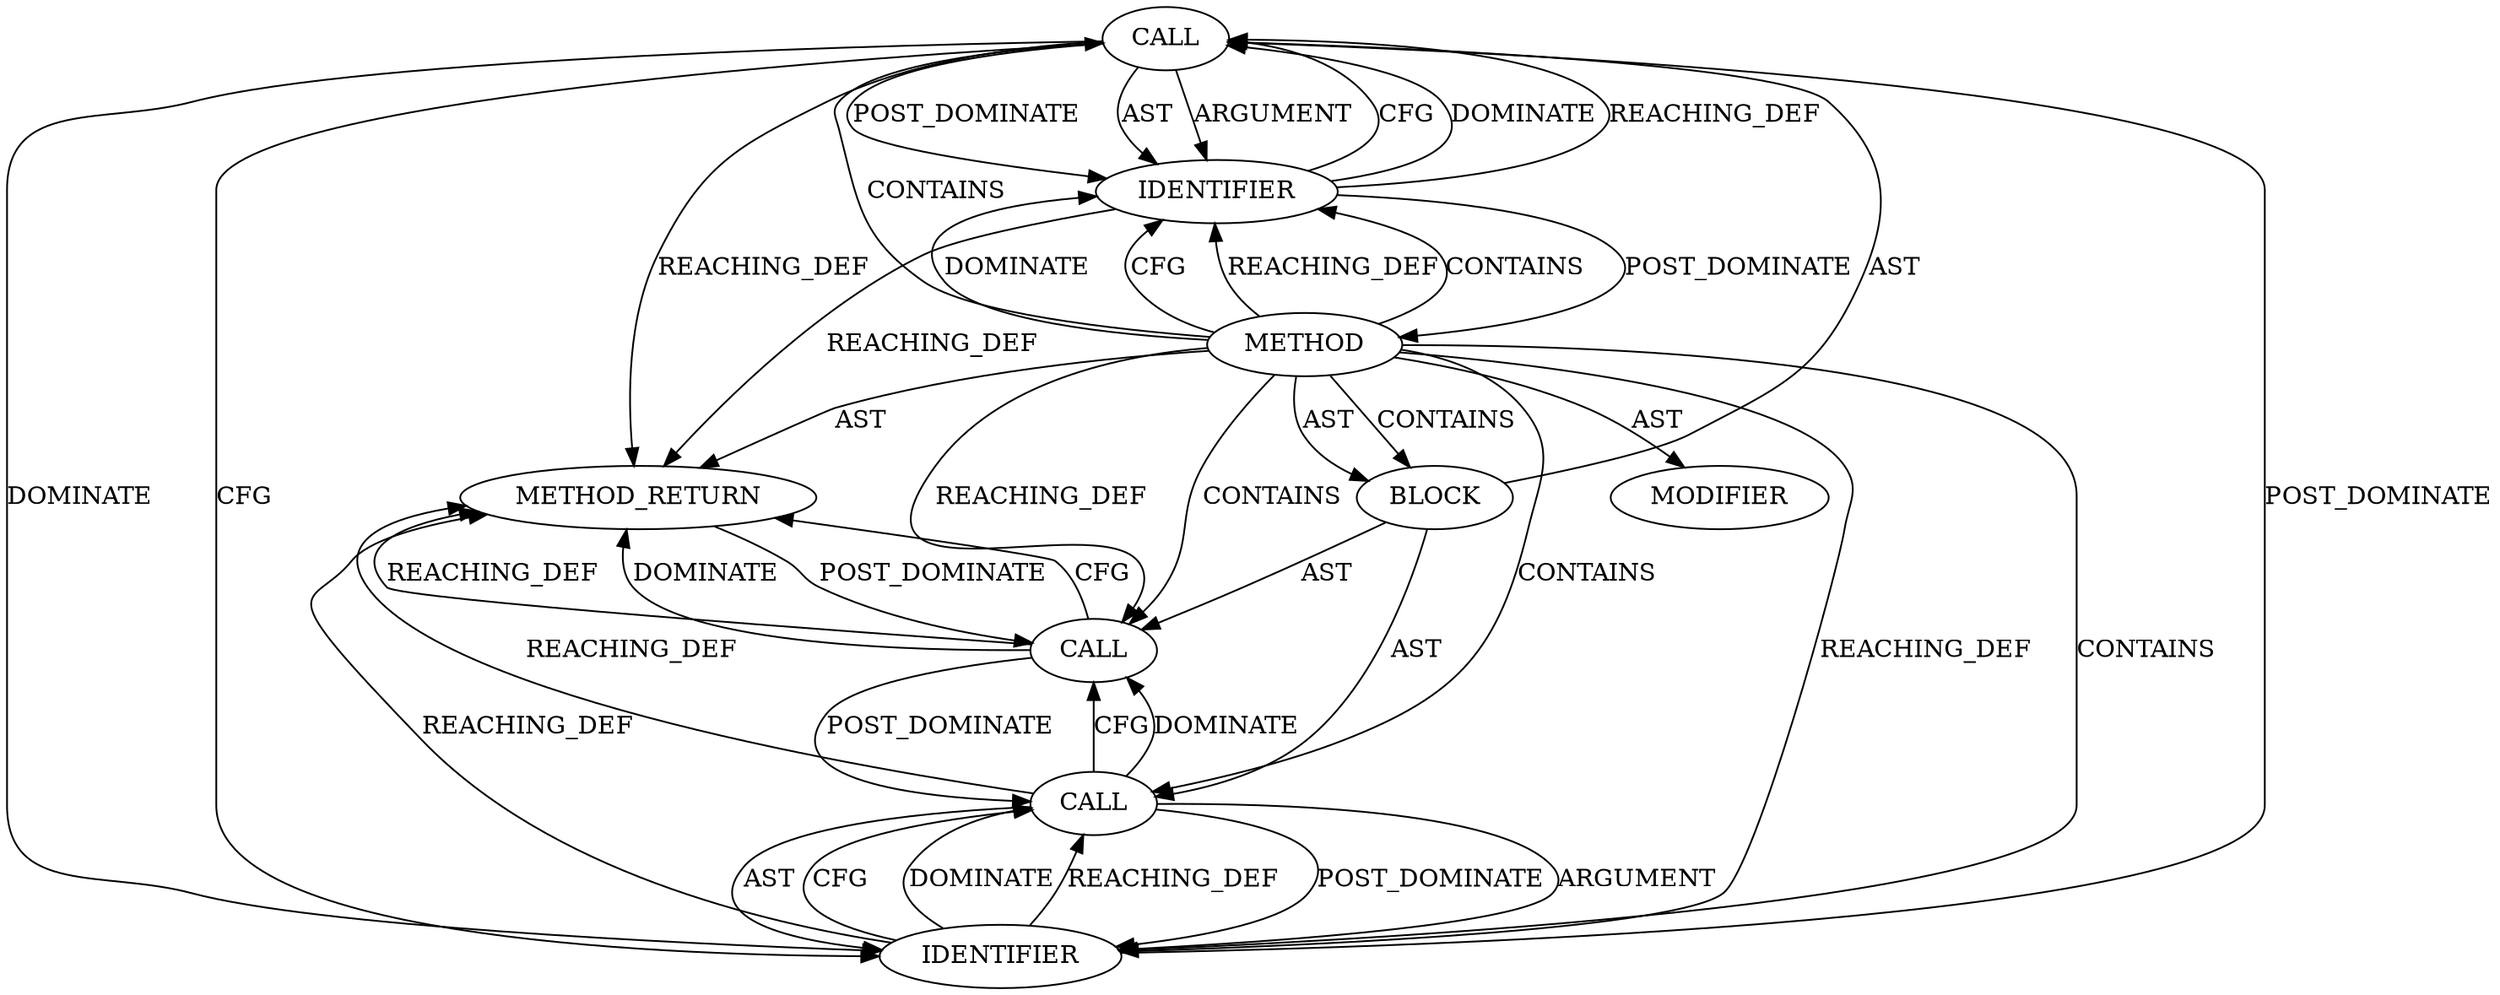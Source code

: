 digraph {
  10144 [label=CALL ORDER=1 ARGUMENT_INDEX=-1 CODE="iv[TLS_MAX_IV_SIZE]" COLUMN_NUMBER=5 METHOD_FULL_NAME="<operator>.arrayInitializer" LINE_NUMBER=64 TYPE_FULL_NAME="<empty>" DISPATCH_TYPE="STATIC_DISPATCH" SIGNATURE="" NAME="<operator>.arrayInitializer"]
  10143 [label=BLOCK ORDER=1 ARGUMENT_INDEX=-1 CODE="<empty>" TYPE_FULL_NAME="<empty>"]
  10149 [label=MODIFIER ORDER=2 CODE="<empty>" MODIFIER_TYPE="STATIC"]
  10148 [label=CALL ORDER=3 ARGUMENT_INDEX=-1 CODE="sg[]" COLUMN_NUMBER=21 METHOD_FULL_NAME="<operator>.arrayInitializer" LINE_NUMBER=68 TYPE_FULL_NAME="<empty>" DISPATCH_TYPE="STATIC_DISPATCH" SIGNATURE="" NAME="<operator>.arrayInitializer"]
  10142 [label=METHOD AST_PARENT_TYPE="<empty>" AST_PARENT_FULL_NAME="<empty>" ORDER=9 CODE="<empty>" COLUMN_NUMBER=1 FULL_NAME="tls_decrypt_ctx:<clinit>" LINE_NUMBER=62 IS_EXTERNAL=false FILENAME="tls_sw.c" SIGNATURE="" NAME="<clinit>"]
  10150 [label=METHOD_RETURN ORDER=3 CODE="RET" TYPE_FULL_NAME="ANY" EVALUATION_STRATEGY="BY_VALUE"]
  10147 [label=IDENTIFIER ORDER=1 ARGUMENT_INDEX=1 CODE="TLS_MAX_AAD_SIZE" COLUMN_NUMBER=9 LINE_NUMBER=65 TYPE_FULL_NAME="ANY" NAME="TLS_MAX_AAD_SIZE"]
  10146 [label=CALL ORDER=2 ARGUMENT_INDEX=-1 CODE="aad[TLS_MAX_AAD_SIZE]" COLUMN_NUMBER=5 METHOD_FULL_NAME="<operator>.arrayInitializer" LINE_NUMBER=65 TYPE_FULL_NAME="<empty>" DISPATCH_TYPE="STATIC_DISPATCH" SIGNATURE="" NAME="<operator>.arrayInitializer"]
  10145 [label=IDENTIFIER ORDER=1 ARGUMENT_INDEX=1 CODE="TLS_MAX_IV_SIZE" COLUMN_NUMBER=8 LINE_NUMBER=64 TYPE_FULL_NAME="ANY" NAME="TLS_MAX_IV_SIZE"]
  10143 -> 10144 [label=AST ]
  10144 -> 10147 [label=DOMINATE ]
  10142 -> 10143 [label=CONTAINS ]
  10144 -> 10147 [label=CFG ]
  10147 -> 10146 [label=CFG ]
  10146 -> 10147 [label=POST_DOMINATE ]
  10148 -> 10146 [label=POST_DOMINATE ]
  10144 -> 10145 [label=POST_DOMINATE ]
  10142 -> 10145 [label=DOMINATE ]
  10147 -> 10146 [label=DOMINATE ]
  10144 -> 10145 [label=AST ]
  10142 -> 10147 [label=REACHING_DEF VARIABLE=""]
  10146 -> 10148 [label=CFG ]
  10143 -> 10148 [label=AST ]
  10142 -> 10144 [label=CONTAINS ]
  10142 -> 10145 [label=CFG ]
  10145 -> 10144 [label=CFG ]
  10142 -> 10148 [label=REACHING_DEF VARIABLE=""]
  10145 -> 10142 [label=POST_DOMINATE ]
  10148 -> 10150 [label=CFG ]
  10145 -> 10144 [label=DOMINATE ]
  10142 -> 10145 [label=REACHING_DEF VARIABLE=""]
  10147 -> 10144 [label=POST_DOMINATE ]
  10142 -> 10145 [label=CONTAINS ]
  10148 -> 10150 [label=REACHING_DEF VARIABLE="sg[]"]
  10144 -> 10150 [label=REACHING_DEF VARIABLE="iv[TLS_MAX_IV_SIZE]"]
  10146 -> 10147 [label=ARGUMENT ]
  10144 -> 10145 [label=ARGUMENT ]
  10147 -> 10150 [label=REACHING_DEF VARIABLE="TLS_MAX_AAD_SIZE"]
  10142 -> 10148 [label=CONTAINS ]
  10145 -> 10150 [label=REACHING_DEF VARIABLE="TLS_MAX_IV_SIZE"]
  10150 -> 10148 [label=POST_DOMINATE ]
  10142 -> 10146 [label=CONTAINS ]
  10147 -> 10146 [label=REACHING_DEF VARIABLE="TLS_MAX_AAD_SIZE"]
  10142 -> 10147 [label=CONTAINS ]
  10145 -> 10144 [label=REACHING_DEF VARIABLE="TLS_MAX_IV_SIZE"]
  10146 -> 10150 [label=REACHING_DEF VARIABLE="aad[TLS_MAX_AAD_SIZE]"]
  10146 -> 10147 [label=AST ]
  10148 -> 10150 [label=DOMINATE ]
  10142 -> 10150 [label=AST ]
  10142 -> 10149 [label=AST ]
  10143 -> 10146 [label=AST ]
  10146 -> 10148 [label=DOMINATE ]
  10142 -> 10143 [label=AST ]
}
